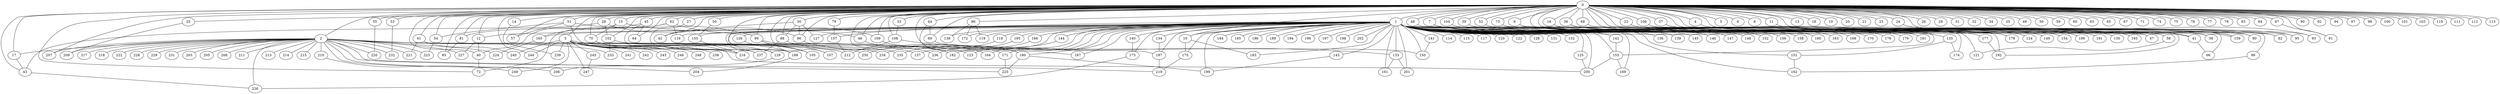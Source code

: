 
graph graphname {
    0 -- 1
0 -- 2
0 -- 3
0 -- 4
0 -- 5
0 -- 6
0 -- 7
0 -- 8
0 -- 9
0 -- 10
0 -- 11
0 -- 12
0 -- 13
0 -- 14
0 -- 15
0 -- 16
0 -- 17
0 -- 18
0 -- 19
0 -- 20
0 -- 21
0 -- 22
0 -- 23
0 -- 24
0 -- 25
0 -- 26
0 -- 27
0 -- 28
0 -- 29
0 -- 30
0 -- 31
0 -- 32
0 -- 33
0 -- 34
0 -- 35
0 -- 36
0 -- 37
0 -- 38
0 -- 39
0 -- 40
0 -- 41
0 -- 42
0 -- 43
0 -- 44
0 -- 45
0 -- 46
0 -- 47
0 -- 48
0 -- 49
0 -- 50
0 -- 51
0 -- 52
0 -- 53
0 -- 54
0 -- 55
0 -- 56
0 -- 57
0 -- 58
0 -- 59
0 -- 60
0 -- 61
0 -- 62
0 -- 63
0 -- 64
0 -- 65
0 -- 66
0 -- 67
0 -- 68
0 -- 69
0 -- 70
0 -- 71
0 -- 72
0 -- 73
0 -- 74
0 -- 75
0 -- 76
0 -- 77
0 -- 78
0 -- 79
0 -- 80
0 -- 81
0 -- 82
0 -- 83
0 -- 84
0 -- 85
0 -- 86
0 -- 87
0 -- 88
0 -- 89
0 -- 90
0 -- 91
0 -- 92
0 -- 93
0 -- 94
0 -- 95
0 -- 96
0 -- 97
0 -- 98
0 -- 99
0 -- 100
0 -- 101
0 -- 102
0 -- 103
0 -- 104
0 -- 105
0 -- 106
0 -- 107
0 -- 108
0 -- 109
0 -- 110
0 -- 111
0 -- 112
0 -- 113
0 -- 182
0 -- 207
0 -- 187
0 -- 244
1 -- 114
1 -- 115
1 -- 116
1 -- 117
1 -- 118
1 -- 119
1 -- 120
1 -- 121
1 -- 122
1 -- 123
1 -- 124
1 -- 125
1 -- 126
1 -- 127
1 -- 128
1 -- 129
1 -- 130
1 -- 131
1 -- 132
1 -- 133
1 -- 134
1 -- 135
1 -- 136
1 -- 137
1 -- 138
1 -- 139
1 -- 140
1 -- 141
1 -- 142
1 -- 143
1 -- 144
1 -- 145
1 -- 146
1 -- 147
1 -- 148
1 -- 149
1 -- 150
1 -- 151
1 -- 152
1 -- 153
1 -- 154
1 -- 155
1 -- 156
1 -- 157
1 -- 158
1 -- 159
1 -- 160
1 -- 161
1 -- 162
1 -- 163
1 -- 164
1 -- 165
1 -- 166
1 -- 167
1 -- 168
1 -- 169
1 -- 170
1 -- 171
1 -- 172
1 -- 173
1 -- 174
1 -- 175
1 -- 176
1 -- 177
1 -- 178
1 -- 179
1 -- 180
1 -- 181
1 -- 182
1 -- 183
1 -- 184
1 -- 185
1 -- 186
1 -- 187
1 -- 188
1 -- 189
1 -- 190
1 -- 191
1 -- 192
1 -- 193
1 -- 194
1 -- 195
1 -- 196
1 -- 197
1 -- 198
1 -- 199
1 -- 200
1 -- 201
1 -- 202
1 -- 12
1 -- 10
2 -- 203
2 -- 204
2 -- 205
2 -- 206
2 -- 207
2 -- 208
2 -- 209
2 -- 210
2 -- 211
2 -- 212
2 -- 213
2 -- 214
2 -- 215
2 -- 216
2 -- 217
2 -- 218
2 -- 219
2 -- 220
2 -- 221
2 -- 222
2 -- 223
2 -- 224
2 -- 225
2 -- 226
2 -- 227
2 -- 228
2 -- 229
2 -- 230
2 -- 231
2 -- 232
2 -- 233
2 -- 234
2 -- 235
2 -- 17
3 -- 236
3 -- 237
3 -- 238
3 -- 239
3 -- 240
3 -- 241
3 -- 242
3 -- 243
3 -- 244
3 -- 245
3 -- 246
3 -- 247
3 -- 248
3 -- 249
3 -- 200
3 -- 137
4 -- 82
7 -- 41
7 -- 178
7 -- 124
9 -- 130
9 -- 47
10 -- 175
10 -- 183
11 -- 95
12 -- 227
12 -- 40
14 -- 239
15 -- 70
15 -- 46
15 -- 40
16 -- 58
17 -- 43
22 -- 159
24 -- 93
25 -- 209
27 -- 188
28 -- 102
28 -- 43
28 -- 96
30 -- 42
30 -- 88
30 -- 127
30 -- 96
33 -- 108
36 -- 193
36 -- 38
37 -- 80
37 -- 159
39 -- 154
40 -- 72
41 -- 66
43 -- 226
44 -- 180
44 -- 69
45 -- 216
45 -- 64
45 -- 165
46 -- 180
48 -- 153
50 -- 155
51 -- 89
51 -- 54
51 -- 237
51 -- 57
52 -- 190
53 -- 232
54 -- 223
55 -- 220
58 -- 121
61 -- 221
61 -- 240
62 -- 116
62 -- 81
62 -- 72
62 -- 109
68 -- 192
69 -- 150
70 -- 129
73 -- 191
79 -- 157
81 -- 85
86 -- 172
86 -- 138
86 -- 119
87 -- 91
88 -- 164
88 -- 237
89 -- 105
89 -- 123
89 -- 107
96 -- 171
99 -- 162
102 -- 182
102 -- 233
104 -- 149
106 -- 159
108 -- 212
108 -- 133
109 -- 167
118 -- 230
125 -- 200
126 -- 188
129 -- 206
133 -- 201
133 -- 161
134 -- 187
135 -- 174
135 -- 151
140 -- 173
141 -- 150
142 -- 153
143 -- 199
144 -- 236
151 -- 162
153 -- 169
153 -- 200
155 -- 216
157 -- 212
165 -- 224
166 -- 235
171 -- 225
173 -- 226
175 -- 219
177 -- 192
180 -- 225
180 -- 199
187 -- 219
188 -- 204
195 -- 234
210 -- 249
245 -- 247

}
